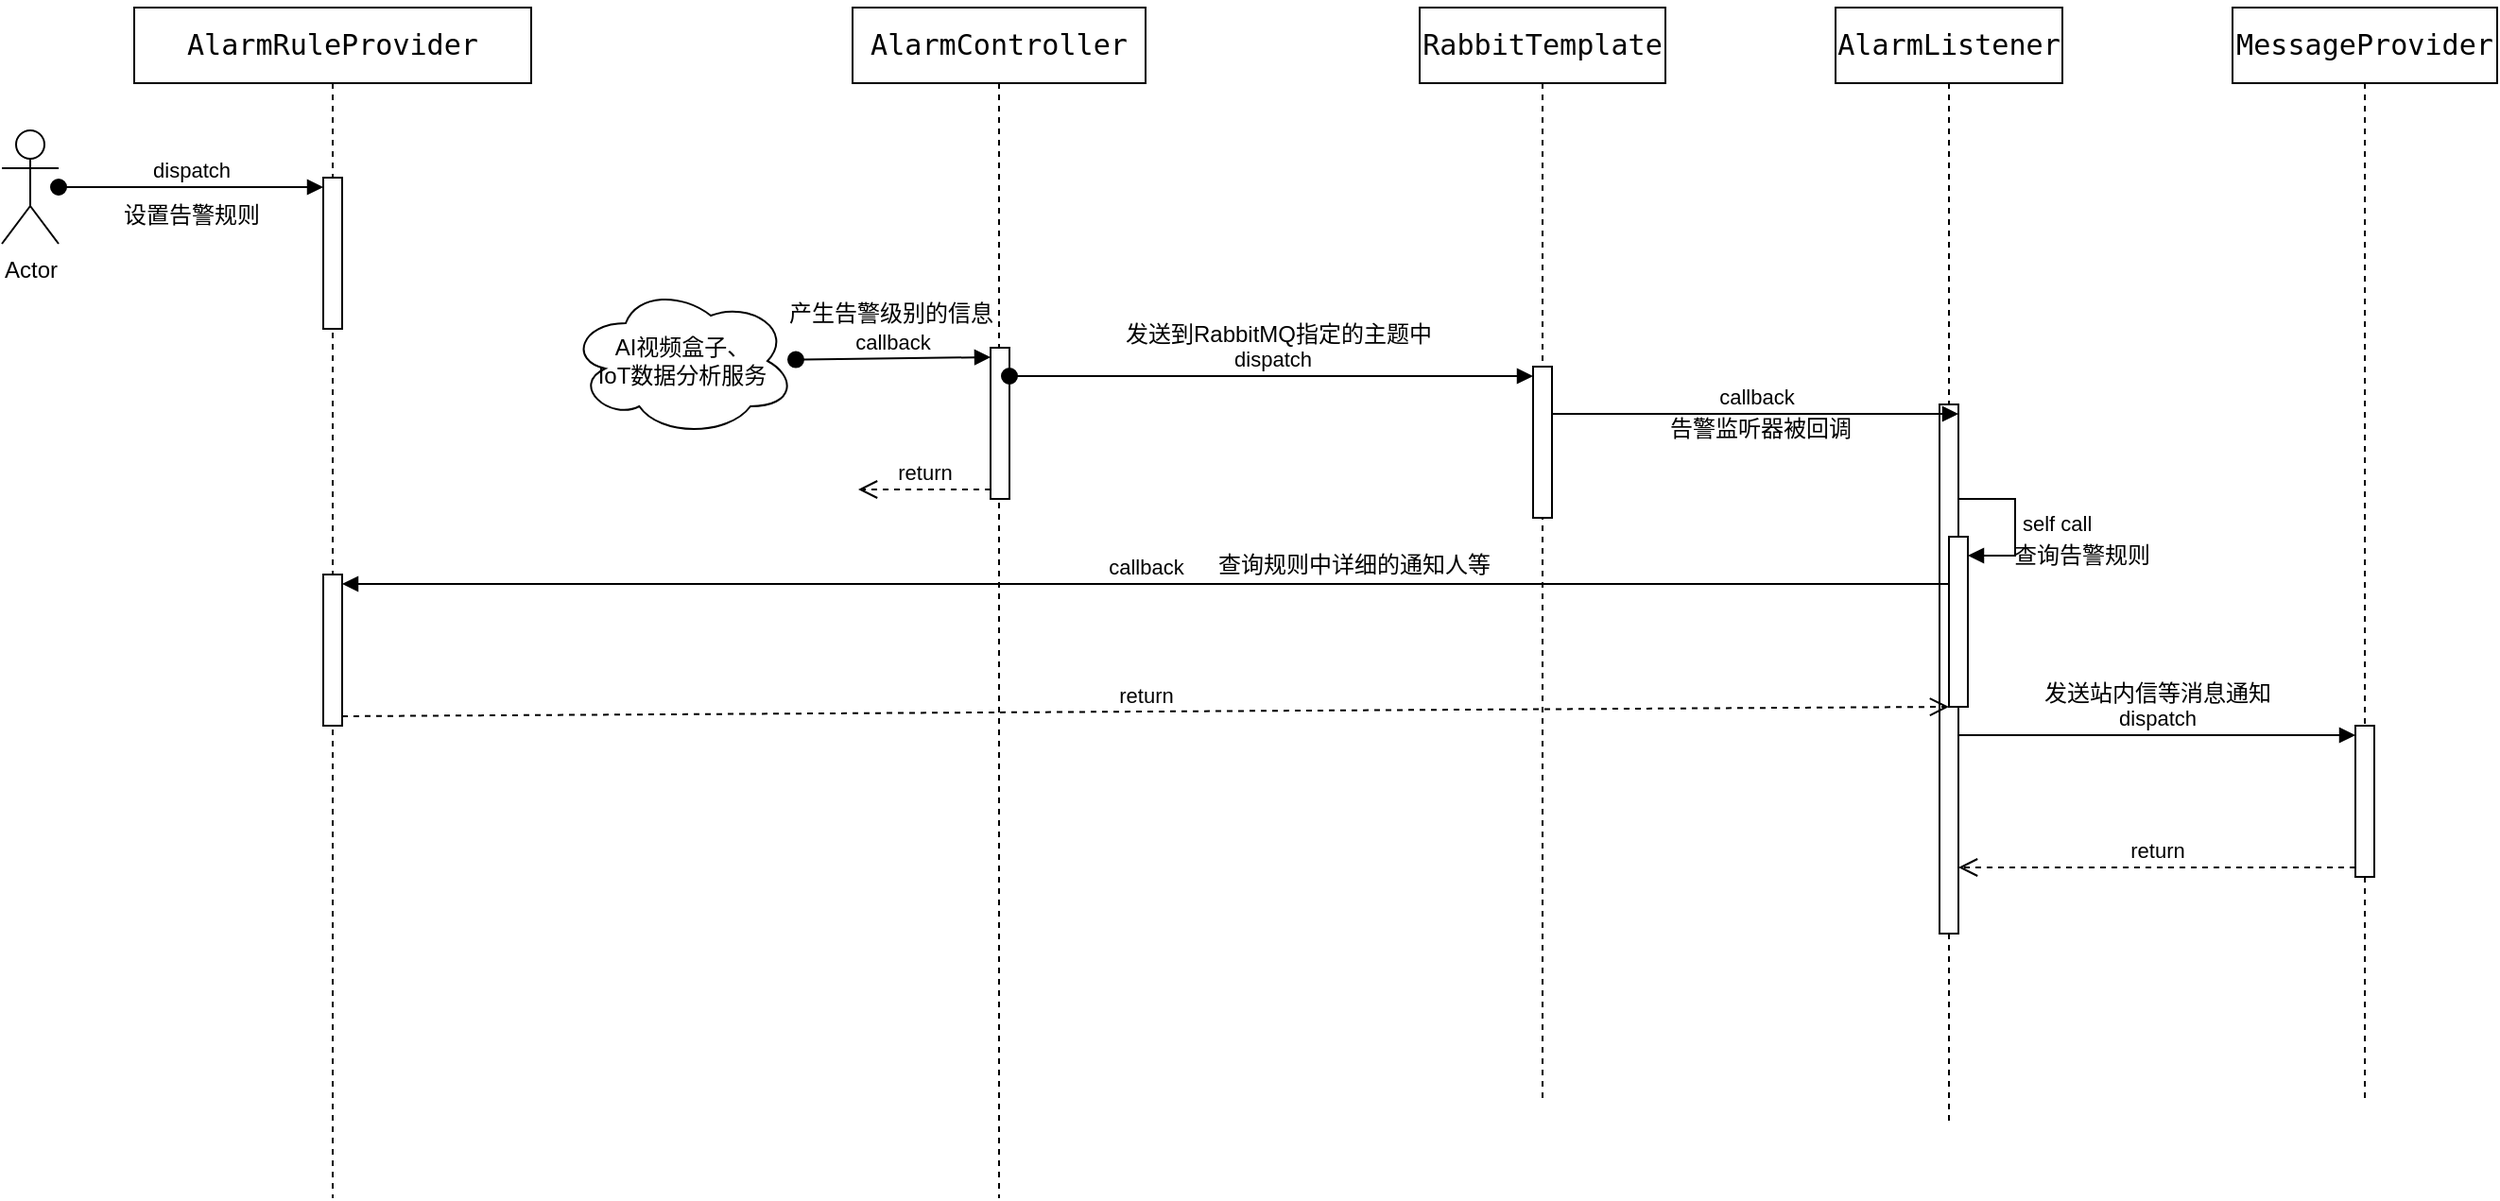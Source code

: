 <mxfile version="24.7.7">
  <diagram name="第 1 页" id="ztbPpMRjMUkY449TbFvW">
    <mxGraphModel dx="2261" dy="761" grid="1" gridSize="10" guides="1" tooltips="1" connect="1" arrows="1" fold="1" page="1" pageScale="1" pageWidth="827" pageHeight="1169" math="0" shadow="0">
      <root>
        <mxCell id="0" />
        <mxCell id="1" parent="0" />
        <mxCell id="vjcirfqu7sG6HN5b0T6v-1" value="&lt;div style=&quot;background-color:#ffffff;color:#080808&quot;&gt;&lt;pre style=&quot;font-family:&#39;JetBrains Mono&#39;,monospace;font-size:11.3pt;&quot;&gt;&lt;span style=&quot;color:#000000;&quot;&gt;AlarmRuleProvider&lt;/span&gt;&lt;/pre&gt;&lt;/div&gt;" style="shape=umlLifeline;perimeter=lifelinePerimeter;whiteSpace=wrap;html=1;container=1;dropTarget=0;collapsible=0;recursiveResize=0;outlineConnect=0;portConstraint=eastwest;newEdgeStyle={&quot;curved&quot;:0,&quot;rounded&quot;:0};" vertex="1" parent="1">
          <mxGeometry x="10" y="200" width="210" height="630" as="geometry" />
        </mxCell>
        <mxCell id="vjcirfqu7sG6HN5b0T6v-8" value="" style="html=1;points=[[0,0,0,0,5],[0,1,0,0,-5],[1,0,0,0,5],[1,1,0,0,-5]];perimeter=orthogonalPerimeter;outlineConnect=0;targetShapes=umlLifeline;portConstraint=eastwest;newEdgeStyle={&quot;curved&quot;:0,&quot;rounded&quot;:0};" vertex="1" parent="vjcirfqu7sG6HN5b0T6v-1">
          <mxGeometry x="100" y="90" width="10" height="80" as="geometry" />
        </mxCell>
        <mxCell id="vjcirfqu7sG6HN5b0T6v-30" value="" style="html=1;points=[[0,0,0,0,5],[0,1,0,0,-5],[1,0,0,0,5],[1,1,0,0,-5]];perimeter=orthogonalPerimeter;outlineConnect=0;targetShapes=umlLifeline;portConstraint=eastwest;newEdgeStyle={&quot;curved&quot;:0,&quot;rounded&quot;:0};" vertex="1" parent="vjcirfqu7sG6HN5b0T6v-1">
          <mxGeometry x="100" y="300" width="10" height="80" as="geometry" />
        </mxCell>
        <mxCell id="vjcirfqu7sG6HN5b0T6v-2" value="Actor" style="shape=umlActor;verticalLabelPosition=bottom;verticalAlign=top;html=1;" vertex="1" parent="1">
          <mxGeometry x="-60" y="265" width="30" height="60" as="geometry" />
        </mxCell>
        <mxCell id="vjcirfqu7sG6HN5b0T6v-9" value="dispatch" style="html=1;verticalAlign=bottom;startArrow=oval;endArrow=block;startSize=8;curved=0;rounded=0;entryX=0;entryY=0;entryDx=0;entryDy=5;" edge="1" target="vjcirfqu7sG6HN5b0T6v-8" parent="1" source="vjcirfqu7sG6HN5b0T6v-2">
          <mxGeometry relative="1" as="geometry">
            <mxPoint x="40" y="295" as="sourcePoint" />
          </mxGeometry>
        </mxCell>
        <mxCell id="vjcirfqu7sG6HN5b0T6v-10" value="设置告警规则" style="text;html=1;align=center;verticalAlign=middle;resizable=0;points=[];autosize=1;strokeColor=none;fillColor=none;" vertex="1" parent="1">
          <mxGeometry x="-10" y="295" width="100" height="30" as="geometry" />
        </mxCell>
        <mxCell id="vjcirfqu7sG6HN5b0T6v-11" value="&lt;div style=&quot;background-color:#ffffff;color:#080808&quot;&gt;&lt;pre style=&quot;font-family:&#39;JetBrains Mono&#39;,monospace;font-size:11.3pt;&quot;&gt;&lt;span style=&quot;color:#000000;&quot;&gt;AlarmController&lt;/span&gt;&lt;/pre&gt;&lt;/div&gt;" style="shape=umlLifeline;perimeter=lifelinePerimeter;whiteSpace=wrap;html=1;container=1;dropTarget=0;collapsible=0;recursiveResize=0;outlineConnect=0;portConstraint=eastwest;newEdgeStyle={&quot;curved&quot;:0,&quot;rounded&quot;:0};" vertex="1" parent="1">
          <mxGeometry x="390" y="200" width="155" height="630" as="geometry" />
        </mxCell>
        <mxCell id="vjcirfqu7sG6HN5b0T6v-3" value="" style="html=1;points=[[0,0,0,0,5],[0,1,0,0,-5],[1,0,0,0,5],[1,1,0,0,-5]];perimeter=orthogonalPerimeter;outlineConnect=0;targetShapes=umlLifeline;portConstraint=eastwest;newEdgeStyle={&quot;curved&quot;:0,&quot;rounded&quot;:0};" vertex="1" parent="vjcirfqu7sG6HN5b0T6v-11">
          <mxGeometry x="73" y="180" width="10" height="80" as="geometry" />
        </mxCell>
        <mxCell id="vjcirfqu7sG6HN5b0T6v-5" value="return" style="html=1;verticalAlign=bottom;endArrow=open;dashed=1;endSize=8;curved=0;rounded=0;exitX=0;exitY=1;exitDx=0;exitDy=-5;" edge="1" source="vjcirfqu7sG6HN5b0T6v-3" parent="vjcirfqu7sG6HN5b0T6v-11">
          <mxGeometry relative="1" as="geometry">
            <mxPoint x="3" y="255" as="targetPoint" />
          </mxGeometry>
        </mxCell>
        <mxCell id="vjcirfqu7sG6HN5b0T6v-6" value="" style="html=1;points=[[0,0,0,0,5],[0,1,0,0,-5],[1,0,0,0,5],[1,1,0,0,-5]];perimeter=orthogonalPerimeter;outlineConnect=0;targetShapes=umlLifeline;portConstraint=eastwest;newEdgeStyle={&quot;curved&quot;:0,&quot;rounded&quot;:0};" vertex="1" parent="vjcirfqu7sG6HN5b0T6v-11">
          <mxGeometry x="73" y="180" width="10" height="80" as="geometry" />
        </mxCell>
        <mxCell id="vjcirfqu7sG6HN5b0T6v-12" value="AI视频盒子、&lt;div&gt;IoT数据分析服务&lt;/div&gt;" style="ellipse;shape=cloud;whiteSpace=wrap;html=1;" vertex="1" parent="1">
          <mxGeometry x="240" y="347" width="120" height="80" as="geometry" />
        </mxCell>
        <mxCell id="vjcirfqu7sG6HN5b0T6v-7" value="callback" style="html=1;verticalAlign=bottom;startArrow=oval;endArrow=block;startSize=8;curved=0;rounded=0;entryX=0;entryY=0;entryDx=0;entryDy=5;" edge="1" target="vjcirfqu7sG6HN5b0T6v-6" parent="1" source="vjcirfqu7sG6HN5b0T6v-12">
          <mxGeometry relative="1" as="geometry">
            <mxPoint x="393" y="385" as="sourcePoint" />
          </mxGeometry>
        </mxCell>
        <mxCell id="vjcirfqu7sG6HN5b0T6v-13" value="产生告警级别的信息" style="text;html=1;align=center;verticalAlign=middle;resizable=0;points=[];autosize=1;strokeColor=none;fillColor=none;" vertex="1" parent="1">
          <mxGeometry x="345" y="347" width="130" height="30" as="geometry" />
        </mxCell>
        <mxCell id="vjcirfqu7sG6HN5b0T6v-14" value="&lt;div style=&quot;background-color:#ffffff;color:#080808&quot;&gt;&lt;pre style=&quot;font-family:&#39;JetBrains Mono&#39;,monospace;font-size:11.3pt;&quot;&gt;RabbitTemplate&lt;/pre&gt;&lt;/div&gt;" style="shape=umlLifeline;perimeter=lifelinePerimeter;whiteSpace=wrap;html=1;container=1;dropTarget=0;collapsible=0;recursiveResize=0;outlineConnect=0;portConstraint=eastwest;newEdgeStyle={&quot;curved&quot;:0,&quot;rounded&quot;:0};" vertex="1" parent="1">
          <mxGeometry x="690" y="200" width="130" height="580" as="geometry" />
        </mxCell>
        <mxCell id="vjcirfqu7sG6HN5b0T6v-18" value="" style="html=1;points=[[0,0,0,0,5],[0,1,0,0,-5],[1,0,0,0,5],[1,1,0,0,-5]];perimeter=orthogonalPerimeter;outlineConnect=0;targetShapes=umlLifeline;portConstraint=eastwest;newEdgeStyle={&quot;curved&quot;:0,&quot;rounded&quot;:0};" vertex="1" parent="vjcirfqu7sG6HN5b0T6v-14">
          <mxGeometry x="60" y="190" width="10" height="80" as="geometry" />
        </mxCell>
        <mxCell id="vjcirfqu7sG6HN5b0T6v-19" value="dispatch" style="html=1;verticalAlign=bottom;startArrow=oval;endArrow=block;startSize=8;curved=0;rounded=0;entryX=0;entryY=0;entryDx=0;entryDy=5;" edge="1" target="vjcirfqu7sG6HN5b0T6v-18" parent="1" source="vjcirfqu7sG6HN5b0T6v-6">
          <mxGeometry relative="1" as="geometry">
            <mxPoint x="680" y="415" as="sourcePoint" />
          </mxGeometry>
        </mxCell>
        <mxCell id="vjcirfqu7sG6HN5b0T6v-20" value="发送到RabbitMQ指定的主题中" style="text;html=1;align=center;verticalAlign=middle;resizable=0;points=[];autosize=1;strokeColor=none;fillColor=none;" vertex="1" parent="1">
          <mxGeometry x="520" y="358" width="190" height="30" as="geometry" />
        </mxCell>
        <mxCell id="vjcirfqu7sG6HN5b0T6v-21" value="&lt;div style=&quot;background-color:#ffffff;color:#080808&quot;&gt;&lt;pre style=&quot;font-family:&#39;JetBrains Mono&#39;,monospace;font-size:11.3pt;&quot;&gt;&lt;span style=&quot;color:#000000;&quot;&gt;AlarmListener&lt;/span&gt;&lt;/pre&gt;&lt;/div&gt;" style="shape=umlLifeline;perimeter=lifelinePerimeter;whiteSpace=wrap;html=1;container=1;dropTarget=0;collapsible=0;recursiveResize=0;outlineConnect=0;portConstraint=eastwest;newEdgeStyle={&quot;curved&quot;:0,&quot;rounded&quot;:0};" vertex="1" parent="1">
          <mxGeometry x="910" y="200" width="120" height="590" as="geometry" />
        </mxCell>
        <mxCell id="vjcirfqu7sG6HN5b0T6v-22" value="" style="html=1;points=[[0,0,0,0,5],[0,1,0,0,-5],[1,0,0,0,5],[1,1,0,0,-5]];perimeter=orthogonalPerimeter;outlineConnect=0;targetShapes=umlLifeline;portConstraint=eastwest;newEdgeStyle={&quot;curved&quot;:0,&quot;rounded&quot;:0};" vertex="1" parent="vjcirfqu7sG6HN5b0T6v-21">
          <mxGeometry x="55" y="210" width="10" height="280" as="geometry" />
        </mxCell>
        <mxCell id="vjcirfqu7sG6HN5b0T6v-27" value="" style="html=1;points=[[0,0,0,0,5],[0,1,0,0,-5],[1,0,0,0,5],[1,1,0,0,-5]];perimeter=orthogonalPerimeter;outlineConnect=0;targetShapes=umlLifeline;portConstraint=eastwest;newEdgeStyle={&quot;curved&quot;:0,&quot;rounded&quot;:0};" vertex="1" parent="vjcirfqu7sG6HN5b0T6v-21">
          <mxGeometry x="60" y="280" width="10" height="90" as="geometry" />
        </mxCell>
        <mxCell id="vjcirfqu7sG6HN5b0T6v-28" value="self call" style="html=1;align=left;spacingLeft=2;endArrow=block;rounded=0;edgeStyle=orthogonalEdgeStyle;curved=0;rounded=0;" edge="1" target="vjcirfqu7sG6HN5b0T6v-27" parent="vjcirfqu7sG6HN5b0T6v-21">
          <mxGeometry relative="1" as="geometry">
            <mxPoint x="65" y="260" as="sourcePoint" />
            <Array as="points">
              <mxPoint x="95" y="290" />
            </Array>
          </mxGeometry>
        </mxCell>
        <mxCell id="vjcirfqu7sG6HN5b0T6v-23" value="callback" style="html=1;verticalAlign=bottom;endArrow=block;curved=0;rounded=0;entryX=1;entryY=0;entryDx=0;entryDy=5;" edge="1" target="vjcirfqu7sG6HN5b0T6v-22" parent="1" source="vjcirfqu7sG6HN5b0T6v-18">
          <mxGeometry relative="1" as="geometry">
            <mxPoint x="965" y="410" as="sourcePoint" />
          </mxGeometry>
        </mxCell>
        <mxCell id="vjcirfqu7sG6HN5b0T6v-26" value="告警监听器被回调" style="text;html=1;align=center;verticalAlign=middle;resizable=0;points=[];autosize=1;strokeColor=none;fillColor=none;" vertex="1" parent="1">
          <mxGeometry x="810" y="408" width="120" height="30" as="geometry" />
        </mxCell>
        <mxCell id="vjcirfqu7sG6HN5b0T6v-29" value="查询告警规则" style="text;html=1;align=center;verticalAlign=middle;resizable=0;points=[];autosize=1;strokeColor=none;fillColor=none;" vertex="1" parent="1">
          <mxGeometry x="990" y="475" width="100" height="30" as="geometry" />
        </mxCell>
        <mxCell id="vjcirfqu7sG6HN5b0T6v-31" value="callback" style="html=1;verticalAlign=bottom;endArrow=block;curved=0;rounded=0;entryX=1;entryY=0;entryDx=0;entryDy=5;" edge="1" target="vjcirfqu7sG6HN5b0T6v-30" parent="1" source="vjcirfqu7sG6HN5b0T6v-27">
          <mxGeometry relative="1" as="geometry">
            <mxPoint x="190" y="505" as="sourcePoint" />
          </mxGeometry>
        </mxCell>
        <mxCell id="vjcirfqu7sG6HN5b0T6v-32" value="return" style="html=1;verticalAlign=bottom;endArrow=open;dashed=1;endSize=8;curved=0;rounded=0;exitX=1;exitY=1;exitDx=0;exitDy=-5;" edge="1" source="vjcirfqu7sG6HN5b0T6v-30" parent="1" target="vjcirfqu7sG6HN5b0T6v-27">
          <mxGeometry relative="1" as="geometry">
            <mxPoint x="190" y="575" as="targetPoint" />
          </mxGeometry>
        </mxCell>
        <mxCell id="vjcirfqu7sG6HN5b0T6v-33" value="查询规则中详细的通知人等" style="text;html=1;align=center;verticalAlign=middle;resizable=0;points=[];autosize=1;strokeColor=none;fillColor=none;" vertex="1" parent="1">
          <mxGeometry x="570" y="480" width="170" height="30" as="geometry" />
        </mxCell>
        <mxCell id="vjcirfqu7sG6HN5b0T6v-34" value="&lt;div style=&quot;background-color:#ffffff;color:#080808&quot;&gt;&lt;pre style=&quot;font-family:&#39;JetBrains Mono&#39;,monospace;font-size:11.3pt;&quot;&gt;&lt;span style=&quot;color:#000000;&quot;&gt;MessageProvider&lt;/span&gt;&lt;/pre&gt;&lt;/div&gt;" style="shape=umlLifeline;perimeter=lifelinePerimeter;whiteSpace=wrap;html=1;container=1;dropTarget=0;collapsible=0;recursiveResize=0;outlineConnect=0;portConstraint=eastwest;newEdgeStyle={&quot;curved&quot;:0,&quot;rounded&quot;:0};" vertex="1" parent="1">
          <mxGeometry x="1120" y="200" width="140" height="580" as="geometry" />
        </mxCell>
        <mxCell id="vjcirfqu7sG6HN5b0T6v-35" value="" style="html=1;points=[[0,0,0,0,5],[0,1,0,0,-5],[1,0,0,0,5],[1,1,0,0,-5]];perimeter=orthogonalPerimeter;outlineConnect=0;targetShapes=umlLifeline;portConstraint=eastwest;newEdgeStyle={&quot;curved&quot;:0,&quot;rounded&quot;:0};" vertex="1" parent="vjcirfqu7sG6HN5b0T6v-34">
          <mxGeometry x="65" y="380" width="10" height="80" as="geometry" />
        </mxCell>
        <mxCell id="vjcirfqu7sG6HN5b0T6v-36" value="dispatch" style="html=1;verticalAlign=bottom;endArrow=block;curved=0;rounded=0;entryX=0;entryY=0;entryDx=0;entryDy=5;" edge="1" target="vjcirfqu7sG6HN5b0T6v-35" parent="1" source="vjcirfqu7sG6HN5b0T6v-22">
          <mxGeometry relative="1" as="geometry">
            <mxPoint x="1115" y="585" as="sourcePoint" />
          </mxGeometry>
        </mxCell>
        <mxCell id="vjcirfqu7sG6HN5b0T6v-37" value="return" style="html=1;verticalAlign=bottom;endArrow=open;dashed=1;endSize=8;curved=0;rounded=0;exitX=0;exitY=1;exitDx=0;exitDy=-5;" edge="1" source="vjcirfqu7sG6HN5b0T6v-35" parent="1" target="vjcirfqu7sG6HN5b0T6v-22">
          <mxGeometry relative="1" as="geometry">
            <mxPoint x="1115" y="655" as="targetPoint" />
          </mxGeometry>
        </mxCell>
        <mxCell id="vjcirfqu7sG6HN5b0T6v-38" value="发送站内信等消息通知" style="text;html=1;align=center;verticalAlign=middle;resizable=0;points=[];autosize=1;strokeColor=none;fillColor=none;" vertex="1" parent="1">
          <mxGeometry x="1010" y="548" width="140" height="30" as="geometry" />
        </mxCell>
      </root>
    </mxGraphModel>
  </diagram>
</mxfile>
